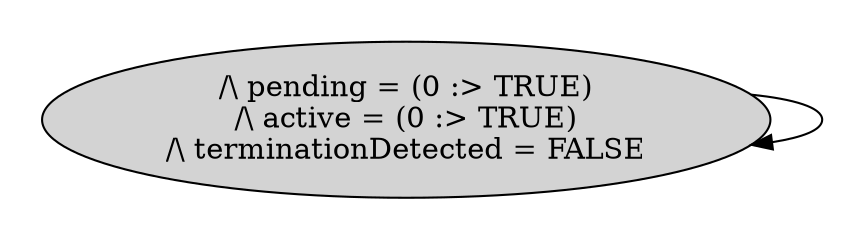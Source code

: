 strict digraph DiskGraph {
nodesep=0.35;
subgraph cluster_graph {
color="white";
-7209772969763754353 [label="/\\ pending = (0 :> TRUE)\n/\\ active = (0 :> TRUE)\n/\\ terminationDetected = FALSE",style = filled]
-7209772969763754353 -> -7209772969763754353 [label="",color="black",fontcolor="black"];
{rank = same; -7209772969763754353;}
}
}
